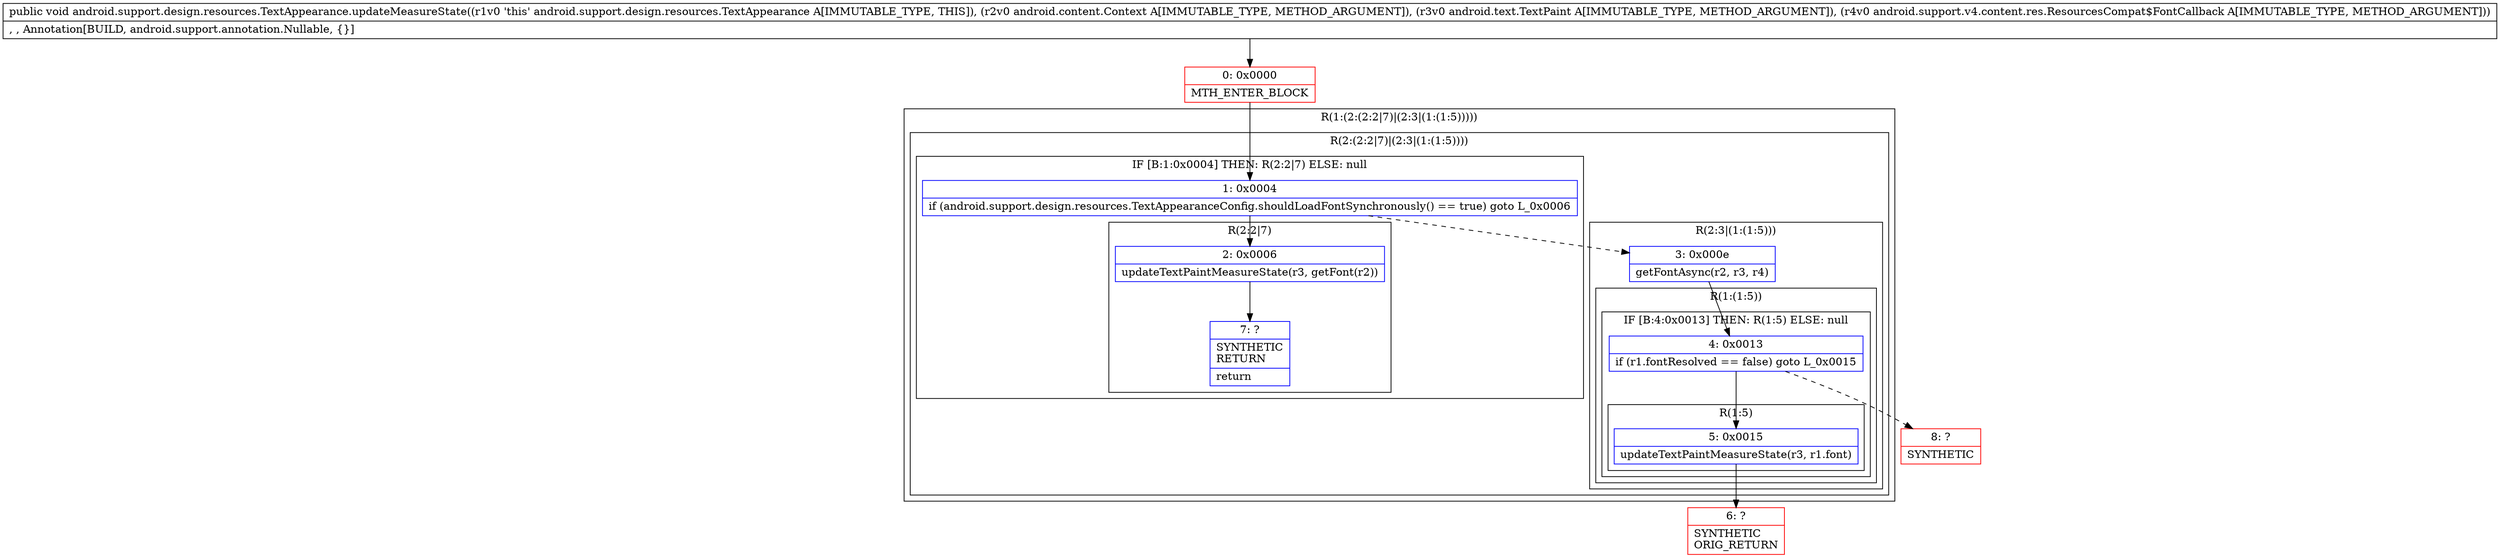 digraph "CFG forandroid.support.design.resources.TextAppearance.updateMeasureState(Landroid\/content\/Context;Landroid\/text\/TextPaint;Landroid\/support\/v4\/content\/res\/ResourcesCompat$FontCallback;)V" {
subgraph cluster_Region_7911218 {
label = "R(1:(2:(2:2|7)|(2:3|(1:(1:5)))))";
node [shape=record,color=blue];
subgraph cluster_Region_393947346 {
label = "R(2:(2:2|7)|(2:3|(1:(1:5))))";
node [shape=record,color=blue];
subgraph cluster_IfRegion_1415366471 {
label = "IF [B:1:0x0004] THEN: R(2:2|7) ELSE: null";
node [shape=record,color=blue];
Node_1 [shape=record,label="{1\:\ 0x0004|if (android.support.design.resources.TextAppearanceConfig.shouldLoadFontSynchronously() == true) goto L_0x0006\l}"];
subgraph cluster_Region_1988853215 {
label = "R(2:2|7)";
node [shape=record,color=blue];
Node_2 [shape=record,label="{2\:\ 0x0006|updateTextPaintMeasureState(r3, getFont(r2))\l}"];
Node_7 [shape=record,label="{7\:\ ?|SYNTHETIC\lRETURN\l|return\l}"];
}
}
subgraph cluster_Region_865047835 {
label = "R(2:3|(1:(1:5)))";
node [shape=record,color=blue];
Node_3 [shape=record,label="{3\:\ 0x000e|getFontAsync(r2, r3, r4)\l}"];
subgraph cluster_Region_2113668608 {
label = "R(1:(1:5))";
node [shape=record,color=blue];
subgraph cluster_IfRegion_1336442887 {
label = "IF [B:4:0x0013] THEN: R(1:5) ELSE: null";
node [shape=record,color=blue];
Node_4 [shape=record,label="{4\:\ 0x0013|if (r1.fontResolved == false) goto L_0x0015\l}"];
subgraph cluster_Region_1658878376 {
label = "R(1:5)";
node [shape=record,color=blue];
Node_5 [shape=record,label="{5\:\ 0x0015|updateTextPaintMeasureState(r3, r1.font)\l}"];
}
}
}
}
}
}
Node_0 [shape=record,color=red,label="{0\:\ 0x0000|MTH_ENTER_BLOCK\l}"];
Node_6 [shape=record,color=red,label="{6\:\ ?|SYNTHETIC\lORIG_RETURN\l}"];
Node_8 [shape=record,color=red,label="{8\:\ ?|SYNTHETIC\l}"];
MethodNode[shape=record,label="{public void android.support.design.resources.TextAppearance.updateMeasureState((r1v0 'this' android.support.design.resources.TextAppearance A[IMMUTABLE_TYPE, THIS]), (r2v0 android.content.Context A[IMMUTABLE_TYPE, METHOD_ARGUMENT]), (r3v0 android.text.TextPaint A[IMMUTABLE_TYPE, METHOD_ARGUMENT]), (r4v0 android.support.v4.content.res.ResourcesCompat$FontCallback A[IMMUTABLE_TYPE, METHOD_ARGUMENT]))  | , , Annotation[BUILD, android.support.annotation.Nullable, \{\}]\l}"];
MethodNode -> Node_0;
Node_1 -> Node_2;
Node_1 -> Node_3[style=dashed];
Node_2 -> Node_7;
Node_3 -> Node_4;
Node_4 -> Node_5;
Node_4 -> Node_8[style=dashed];
Node_5 -> Node_6;
Node_0 -> Node_1;
}

